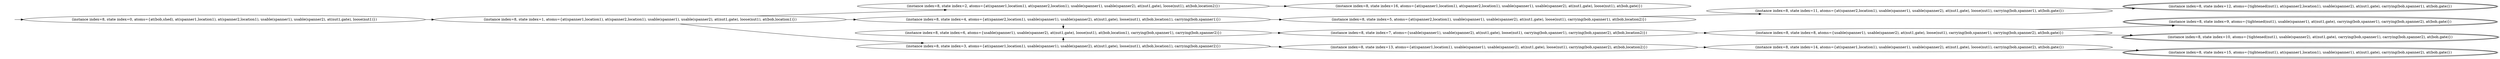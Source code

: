 digraph {
rankdir="LR"
s0[label="(instance index=8, state index=0, atoms={at(bob,shed), at(spanner1,location1), at(spanner2,location1), usable(spanner1), usable(spanner2), at(nut1,gate), loose(nut1)})"]
s1[label="(instance index=8, state index=1, atoms={at(spanner1,location1), at(spanner2,location1), usable(spanner1), usable(spanner2), at(nut1,gate), loose(nut1), at(bob,location1)})"]
s4[label="(instance index=8, state index=4, atoms={at(spanner2,location1), usable(spanner1), usable(spanner2), at(nut1,gate), loose(nut1), at(bob,location1), carrying(bob,spanner1)})"]
s3[label="(instance index=8, state index=3, atoms={at(spanner1,location1), usable(spanner1), usable(spanner2), at(nut1,gate), loose(nut1), at(bob,location1), carrying(bob,spanner2)})"]
s6[label="(instance index=8, state index=6, atoms={usable(spanner1), usable(spanner2), at(nut1,gate), loose(nut1), at(bob,location1), carrying(bob,spanner1), carrying(bob,spanner2)})"]
s2[label="(instance index=8, state index=2, atoms={at(spanner1,location1), at(spanner2,location1), usable(spanner1), usable(spanner2), at(nut1,gate), loose(nut1), at(bob,location2)})"]
s5[label="(instance index=8, state index=5, atoms={at(spanner2,location1), usable(spanner1), usable(spanner2), at(nut1,gate), loose(nut1), carrying(bob,spanner1), at(bob,location2)})"]
s13[label="(instance index=8, state index=13, atoms={at(spanner1,location1), usable(spanner1), usable(spanner2), at(nut1,gate), loose(nut1), carrying(bob,spanner2), at(bob,location2)})"]
s7[label="(instance index=8, state index=7, atoms={usable(spanner1), usable(spanner2), at(nut1,gate), loose(nut1), carrying(bob,spanner1), carrying(bob,spanner2), at(bob,location2)})"]
s16[label="(instance index=8, state index=16, atoms={at(spanner1,location1), at(spanner2,location1), usable(spanner1), usable(spanner2), at(nut1,gate), loose(nut1), at(bob,gate)})"]
s11[label="(instance index=8, state index=11, atoms={at(spanner2,location1), usable(spanner1), usable(spanner2), at(nut1,gate), loose(nut1), carrying(bob,spanner1), at(bob,gate)})"]
s14[label="(instance index=8, state index=14, atoms={at(spanner1,location1), usable(spanner1), usable(spanner2), at(nut1,gate), loose(nut1), carrying(bob,spanner2), at(bob,gate)})"]
s8[label="(instance index=8, state index=8, atoms={usable(spanner1), usable(spanner2), at(nut1,gate), loose(nut1), carrying(bob,spanner1), carrying(bob,spanner2), at(bob,gate)})"]
s12[peripheries=2,label="(instance index=8, state index=12, atoms={tightened(nut1), at(spanner2,location1), usable(spanner2), at(nut1,gate), carrying(bob,spanner1), at(bob,gate)})"]
s15[peripheries=2,label="(instance index=8, state index=15, atoms={tightened(nut1), at(spanner1,location1), usable(spanner1), at(nut1,gate), carrying(bob,spanner2), at(bob,gate)})"]
s10[peripheries=2,label="(instance index=8, state index=10, atoms={tightened(nut1), usable(spanner2), at(nut1,gate), carrying(bob,spanner1), carrying(bob,spanner2), at(bob,gate)})"]
s9[peripheries=2,label="(instance index=8, state index=9, atoms={tightened(nut1), usable(spanner1), at(nut1,gate), carrying(bob,spanner1), carrying(bob,spanner2), at(bob,gate)})"]
Dangling [ label = "", style = invis ]
{ rank = same; Dangling }
Dangling -> s0
{ rank = same; s0}
{ rank = same; s1}
{ rank = same; s4,s3,s6,s2}
{ rank = same; s5,s13,s7,s16}
{ rank = same; s11,s14,s8}
{ rank = same; s12,s15,s10,s9}
{
s0->s1
}
{
s1->s4
s1->s3
s1->s2
}
{
s4->s6
s4->s5
s3->s6
s3->s13
s6->s7
s2->s16
}
{
s5->s11
s13->s14
s7->s8
}
{
s11->s12
s14->s15
s8->s10
s8->s9
}
{
}
}
